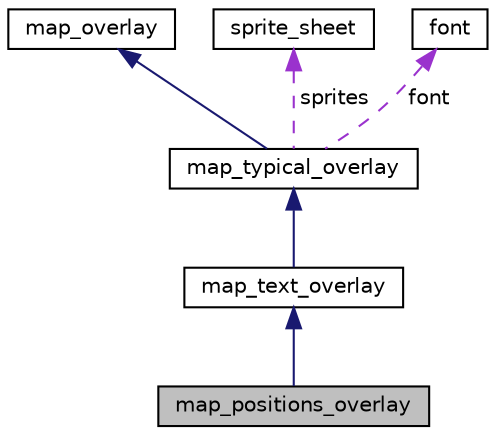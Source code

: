 digraph "map_positions_overlay"
{
 // LATEX_PDF_SIZE
  edge [fontname="Helvetica",fontsize="10",labelfontname="Helvetica",labelfontsize="10"];
  node [fontname="Helvetica",fontsize="10",shape=record];
  Node1 [label="map_positions_overlay",height=0.2,width=0.4,color="black", fillcolor="grey75", style="filled", fontcolor="black",tooltip=" "];
  Node2 -> Node1 [dir="back",color="midnightblue",fontsize="10",style="solid",fontname="Helvetica"];
  Node2 [label="map_text_overlay",height=0.2,width=0.4,color="black", fillcolor="white", style="filled",URL="$classmap__text__overlay.html",tooltip=" "];
  Node3 -> Node2 [dir="back",color="midnightblue",fontsize="10",style="solid",fontname="Helvetica"];
  Node3 [label="map_typical_overlay",height=0.2,width=0.4,color="black", fillcolor="white", style="filled",URL="$classmap__typical__overlay.html",tooltip=" "];
  Node4 -> Node3 [dir="back",color="midnightblue",fontsize="10",style="solid",fontname="Helvetica"];
  Node4 [label="map_overlay",height=0.2,width=0.4,color="black", fillcolor="white", style="filled",URL="$classmap__overlay.html",tooltip=" "];
  Node5 -> Node3 [dir="back",color="darkorchid3",fontsize="10",style="dashed",label=" sprites" ,fontname="Helvetica"];
  Node5 [label="sprite_sheet",height=0.2,width=0.4,color="black", fillcolor="white", style="filled",URL="$classsprite__sheet.html",tooltip="Sheet of sprites."];
  Node6 -> Node3 [dir="back",color="darkorchid3",fontsize="10",style="dashed",label=" font" ,fontname="Helvetica"];
  Node6 [label="font",height=0.2,width=0.4,color="black", fillcolor="white", style="filled",URL="$classfont.html",tooltip=" "];
}
